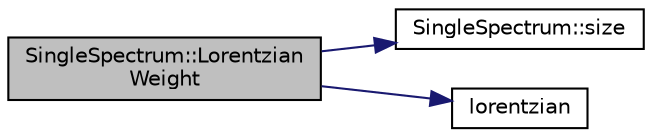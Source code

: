digraph "SingleSpectrum::LorentzianWeight"
{
  edge [fontname="Helvetica",fontsize="10",labelfontname="Helvetica",labelfontsize="10"];
  node [fontname="Helvetica",fontsize="10",shape=record];
  rankdir="LR";
  Node1 [label="SingleSpectrum::Lorentzian\lWeight",height=0.2,width=0.4,color="black", fillcolor="grey75", style="filled", fontcolor="black"];
  Node1 -> Node2 [color="midnightblue",fontsize="10",style="solid",fontname="Helvetica"];
  Node2 [label="SingleSpectrum::size",height=0.2,width=0.4,color="black", fillcolor="white", style="filled",URL="$class_single_spectrum.html#a42c2d13e632ffc2d4f0931376c5b6e5b",tooltip="similar to std::vector::size(), get the number of points in the current spectrum. ..."];
  Node1 -> Node3 [color="midnightblue",fontsize="10",style="solid",fontname="Helvetica"];
  Node3 [label="lorentzian",height=0.2,width=0.4,color="black", fillcolor="white", style="filled",URL="$physicsfunctions_8h.html#a356503d74ac9c9914b622e5b89f443c5",tooltip="Lorentz line shape in terms of center frequency and Quality Factor. "];
}
